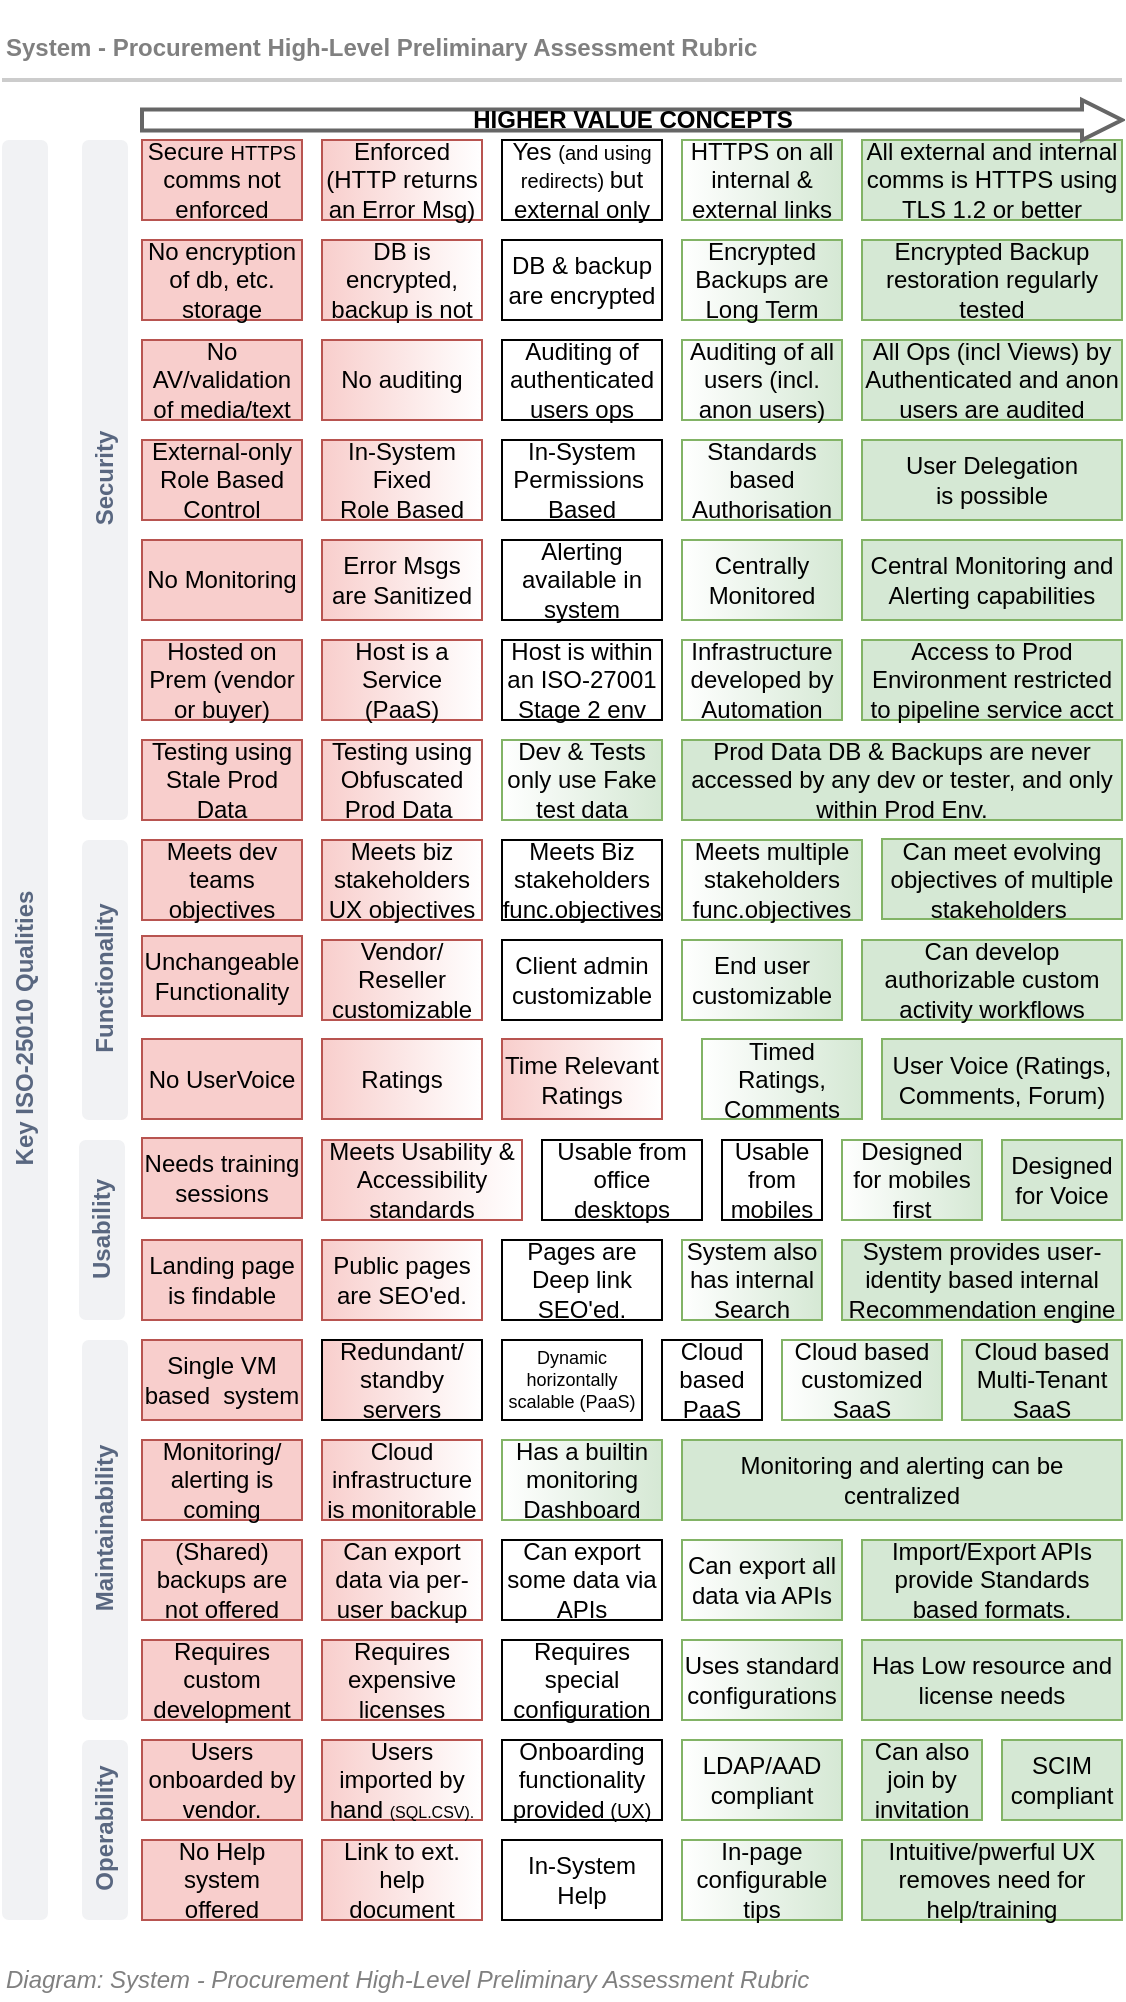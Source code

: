 <mxfile compressed="false" version="17.5.0" type="google">
  <diagram id="C7umzSa8S5onbkFB0T4B" name="Considerations Checklist">
    <mxGraphModel grid="1" page="1" gridSize="10" guides="1" tooltips="1" connect="1" arrows="1" fold="1" pageScale="1" pageWidth="827" pageHeight="1169" math="0" shadow="0">
      <root>
        <mxCell id="0uZ7unWX9YPgCVN430QD-0" />
        <mxCell id="0uZ7unWX9YPgCVN430QD-1" parent="0uZ7unWX9YPgCVN430QD-0" />
        <mxCell id="0uZ7unWX9YPgCVN430QD-2" value="" style="group;fontSize=12;" connectable="0" vertex="1" parent="0uZ7unWX9YPgCVN430QD-1">
          <mxGeometry x="120" y="120" width="560" height="45" as="geometry" />
        </mxCell>
        <mxCell id="0uZ7unWX9YPgCVN430QD-3" value="&lt;font style=&quot;font-size: 12px&quot;&gt;System - Procurement High-Level Preliminary Assessment Rubric&lt;/font&gt;" style="text;strokeColor=none;fillColor=none;html=1;fontSize=24;fontStyle=1;verticalAlign=middle;align=left;shadow=0;glass=0;comic=0;opacity=30;fontColor=#808080;" vertex="1" parent="0uZ7unWX9YPgCVN430QD-2">
          <mxGeometry width="560" height="40" as="geometry" />
        </mxCell>
        <mxCell id="0uZ7unWX9YPgCVN430QD-4" value="" style="line;strokeWidth=2;html=1;shadow=0;glass=0;comic=0;fillColor=none;fontSize=10;fontColor=#CCCCCC;labelBackgroundColor=none;strokeColor=#CCCCCC;" vertex="1" parent="0uZ7unWX9YPgCVN430QD-2">
          <mxGeometry y="35" width="560" height="10" as="geometry" />
        </mxCell>
        <UserObject label="&lt;font style=&quot;font-size: 12px&quot;&gt;Secure &lt;/font&gt;&lt;font style=&quot;font-size: 10px&quot;&gt;HTTPS&lt;/font&gt;&lt;font style=&quot;font-size: 12px&quot;&gt; comms not enforced&lt;br style=&quot;font-size: 12px&quot;&gt;&lt;/font&gt;" id="0uZ7unWX9YPgCVN430QD-5">
          <mxCell style="rounded=0;whiteSpace=wrap;html=1;strokeWidth=1;fillColor=#f8cecc;fontSize=12;align=center;horizontal=1;verticalAlign=middle;arcSize=6;container=0;absoluteArcSize=1;recursiveResize=0;strokeColor=#b85450;" vertex="1" parent="0uZ7unWX9YPgCVN430QD-1">
            <mxGeometry x="190" y="190" width="80" height="40" as="geometry" />
          </mxCell>
        </UserObject>
        <UserObject label="&lt;font style=&quot;font-size: 12px&quot;&gt;Enforced (HTTP returns an Error Msg)&lt;br style=&quot;font-size: 12px&quot;&gt;&lt;/font&gt;" id="0uZ7unWX9YPgCVN430QD-6">
          <mxCell style="rounded=0;whiteSpace=wrap;html=1;strokeWidth=1;fillColor=#F8CECC;fontSize=12;align=center;horizontal=1;verticalAlign=middle;arcSize=6;container=0;absoluteArcSize=1;recursiveResize=0;gradientColor=#FFFFFF;gradientDirection=east;strokeColor=#B85450;" vertex="1" parent="0uZ7unWX9YPgCVN430QD-1">
            <mxGeometry x="280" y="190" width="80" height="40" as="geometry" />
          </mxCell>
        </UserObject>
        <UserObject label="&lt;font style=&quot;font-size: 12px&quot;&gt;HTTPS on all internal &amp;amp; external links&lt;br style=&quot;font-size: 12px&quot;&gt;&lt;/font&gt;" id="0uZ7unWX9YPgCVN430QD-7">
          <mxCell style="rounded=0;whiteSpace=wrap;html=1;strokeWidth=1;fillColor=#D5E8D4;fontSize=12;align=center;horizontal=1;verticalAlign=middle;arcSize=6;container=0;absoluteArcSize=1;recursiveResize=0;gradientColor=#ffffff;gradientDirection=west;strokeColor=#82B366;" vertex="1" parent="0uZ7unWX9YPgCVN430QD-1">
            <mxGeometry x="460" y="190" width="80" height="40" as="geometry" />
          </mxCell>
        </UserObject>
        <UserObject label="&lt;font style=&quot;font-size: 12px&quot;&gt;All external and internal comms is HTTPS using TLS 1.2 or better&lt;br style=&quot;font-size: 12px&quot;&gt;&lt;/font&gt;" id="0uZ7unWX9YPgCVN430QD-8">
          <mxCell style="rounded=0;whiteSpace=wrap;html=1;strokeWidth=1;fillColor=#d5e8d4;fontSize=12;align=center;horizontal=1;verticalAlign=middle;arcSize=6;container=0;absoluteArcSize=1;recursiveResize=0;strokeColor=#82b366;" vertex="1" parent="0uZ7unWX9YPgCVN430QD-1">
            <mxGeometry x="550" y="190" width="130" height="40" as="geometry" />
          </mxCell>
        </UserObject>
        <UserObject label="&lt;font style=&quot;font-size: 12px&quot;&gt;Yes &lt;/font&gt;&lt;font size=&quot;1&quot;&gt;(and using redirects) &lt;/font&gt;&lt;font style=&quot;font-size: 12px&quot;&gt;but external only&lt;br style=&quot;font-size: 12px&quot;&gt;&lt;/font&gt;" id="0uZ7unWX9YPgCVN430QD-9">
          <mxCell style="rounded=0;whiteSpace=wrap;html=1;strokeWidth=1;fillColor=#FFFFFF;fontSize=12;align=center;horizontal=1;verticalAlign=middle;arcSize=6;container=0;absoluteArcSize=1;recursiveResize=0;" vertex="1" parent="0uZ7unWX9YPgCVN430QD-1">
            <mxGeometry x="370" y="190" width="80" height="40" as="geometry" />
          </mxCell>
        </UserObject>
        <UserObject label="&lt;font style=&quot;font-size: 12px&quot;&gt;No encryption of db, etc. storage&lt;br style=&quot;font-size: 12px&quot;&gt;&lt;/font&gt;" id="0uZ7unWX9YPgCVN430QD-10">
          <mxCell style="rounded=0;whiteSpace=wrap;html=1;strokeWidth=1;fillColor=#f8cecc;fontSize=12;align=center;horizontal=1;verticalAlign=middle;arcSize=6;container=0;absoluteArcSize=1;recursiveResize=0;strokeColor=#b85450;" vertex="1" parent="0uZ7unWX9YPgCVN430QD-1">
            <mxGeometry x="190" y="240" width="80" height="40" as="geometry" />
          </mxCell>
        </UserObject>
        <UserObject label="&lt;font style=&quot;font-size: 12px&quot;&gt;DB is encrypted, backup is not&lt;br style=&quot;font-size: 12px&quot;&gt;&lt;/font&gt;" id="0uZ7unWX9YPgCVN430QD-11">
          <mxCell style="rounded=0;whiteSpace=wrap;html=1;strokeWidth=1;fillColor=#F8CECC;fontSize=12;align=center;horizontal=1;verticalAlign=middle;arcSize=6;container=0;absoluteArcSize=1;recursiveResize=0;gradientColor=#FFFFFF;gradientDirection=east;strokeColor=#B85450;" vertex="1" parent="0uZ7unWX9YPgCVN430QD-1">
            <mxGeometry x="280" y="240" width="80" height="40" as="geometry" />
          </mxCell>
        </UserObject>
        <UserObject label="&lt;font style=&quot;font-size: 12px&quot;&gt;DB &amp;amp; backup are encrypted&lt;br style=&quot;font-size: 12px&quot;&gt;&lt;/font&gt;" id="0uZ7unWX9YPgCVN430QD-12">
          <mxCell style="rounded=0;whiteSpace=wrap;html=1;strokeWidth=1;fillColor=#FFFFFF;fontSize=12;align=center;horizontal=1;verticalAlign=middle;arcSize=6;container=0;absoluteArcSize=1;recursiveResize=0;" vertex="1" parent="0uZ7unWX9YPgCVN430QD-1">
            <mxGeometry x="370" y="240" width="80" height="40" as="geometry" />
          </mxCell>
        </UserObject>
        <UserObject label="&lt;font style=&quot;font-size: 12px&quot;&gt;Dev &amp;amp; Tests only use Fake test data&lt;br style=&quot;font-size: 12px&quot;&gt;&lt;/font&gt;" id="0uZ7unWX9YPgCVN430QD-13">
          <mxCell style="rounded=0;whiteSpace=wrap;html=1;strokeWidth=1;fillColor=#D5E8D4;fontSize=12;align=center;horizontal=1;verticalAlign=middle;arcSize=6;container=0;absoluteArcSize=1;recursiveResize=0;gradientColor=#ffffff;gradientDirection=west;strokeColor=#82B366;" vertex="1" parent="0uZ7unWX9YPgCVN430QD-1">
            <mxGeometry x="370" y="490" width="80" height="40" as="geometry" />
          </mxCell>
        </UserObject>
        <UserObject label="No auditing" id="0uZ7unWX9YPgCVN430QD-14">
          <mxCell style="rounded=0;whiteSpace=wrap;html=1;strokeWidth=1;fillColor=#F8CECC;fontSize=12;align=center;horizontal=1;verticalAlign=middle;arcSize=6;container=0;absoluteArcSize=1;recursiveResize=0;gradientColor=#FFFFFF;gradientDirection=east;strokeColor=#B85450;" vertex="1" parent="0uZ7unWX9YPgCVN430QD-1">
            <mxGeometry x="280" y="290" width="80" height="40" as="geometry" />
          </mxCell>
        </UserObject>
        <UserObject label="&lt;font style=&quot;font-size: 12px&quot;&gt;No Monitoring&lt;br style=&quot;font-size: 12px&quot;&gt;&lt;/font&gt;" id="0uZ7unWX9YPgCVN430QD-15">
          <mxCell style="rounded=0;whiteSpace=wrap;html=1;strokeWidth=1;fillColor=#f8cecc;fontSize=12;align=center;horizontal=1;verticalAlign=middle;arcSize=6;container=0;absoluteArcSize=1;recursiveResize=0;strokeColor=#b85450;" vertex="1" parent="0uZ7unWX9YPgCVN430QD-1">
            <mxGeometry x="190" y="390" width="80" height="40" as="geometry" />
          </mxCell>
        </UserObject>
        <UserObject label="&lt;font style=&quot;font-size: 12px&quot;&gt;Error Msgs are Sanitized&lt;br style=&quot;font-size: 12px&quot;&gt;&lt;/font&gt;" id="0uZ7unWX9YPgCVN430QD-16">
          <mxCell style="rounded=0;whiteSpace=wrap;html=1;strokeWidth=1;fillColor=#F8CECC;fontSize=12;align=center;horizontal=1;verticalAlign=middle;arcSize=6;container=0;absoluteArcSize=1;recursiveResize=0;gradientColor=#FFFFFF;gradientDirection=east;strokeColor=#B85450;" vertex="1" parent="0uZ7unWX9YPgCVN430QD-1">
            <mxGeometry x="280" y="390" width="80" height="40" as="geometry" />
          </mxCell>
        </UserObject>
        <UserObject label="&lt;font style=&quot;font-size: 12px&quot;&gt;Centrally Monitored&lt;br style=&quot;font-size: 12px&quot;&gt;&lt;/font&gt;" id="0uZ7unWX9YPgCVN430QD-17">
          <mxCell style="rounded=0;whiteSpace=wrap;html=1;strokeWidth=1;fillColor=#D5E8D4;fontSize=12;align=center;horizontal=1;verticalAlign=middle;arcSize=6;container=0;absoluteArcSize=1;recursiveResize=0;gradientColor=#ffffff;gradientDirection=west;strokeColor=#82B366;" vertex="1" parent="0uZ7unWX9YPgCVN430QD-1">
            <mxGeometry x="460" y="390" width="80" height="40" as="geometry" />
          </mxCell>
        </UserObject>
        <UserObject label="&lt;font style=&quot;font-size: 12px&quot;&gt;Prod Data DB &amp;amp; Backups are never accessed by any dev or tester, and only within Prod Env.&lt;br style=&quot;font-size: 12px&quot;&gt;&lt;/font&gt;" id="0uZ7unWX9YPgCVN430QD-18">
          <mxCell style="rounded=0;whiteSpace=wrap;html=1;strokeWidth=1;fillColor=#d5e8d4;fontSize=12;align=center;horizontal=1;verticalAlign=middle;arcSize=6;container=0;absoluteArcSize=1;recursiveResize=0;strokeColor=#82b366;" vertex="1" parent="0uZ7unWX9YPgCVN430QD-1">
            <mxGeometry x="460" y="490" width="220" height="40" as="geometry" />
          </mxCell>
        </UserObject>
        <UserObject label="&lt;font style=&quot;font-size: 12px&quot;&gt;Encrypted Backups are Long Term&lt;br style=&quot;font-size: 12px&quot;&gt;&lt;/font&gt;" id="0uZ7unWX9YPgCVN430QD-19">
          <mxCell style="rounded=0;whiteSpace=wrap;html=1;strokeWidth=1;fillColor=#D5E8D4;fontSize=12;align=center;horizontal=1;verticalAlign=middle;arcSize=6;container=0;absoluteArcSize=1;recursiveResize=0;gradientColor=#ffffff;gradientDirection=west;strokeColor=#82B366;" vertex="1" parent="0uZ7unWX9YPgCVN430QD-1">
            <mxGeometry x="460" y="240" width="80" height="40" as="geometry" />
          </mxCell>
        </UserObject>
        <UserObject label="&lt;font style=&quot;font-size: 12px&quot;&gt;Encrypted Backup &lt;/font&gt;&lt;font style=&quot;font-size: 12px&quot;&gt;r&lt;/font&gt;&lt;font style=&quot;font-size: 12px&quot;&gt;&lt;font style=&quot;font-size: 12px&quot;&gt;estoration&amp;nbsp;&lt;/font&gt;&lt;font style=&quot;font-size: 12px&quot;&gt;regularly tested&lt;/font&gt;&lt;br style=&quot;font-size: 12px&quot;&gt;&lt;/font&gt;" id="0uZ7unWX9YPgCVN430QD-20">
          <mxCell style="rounded=0;whiteSpace=wrap;html=1;strokeWidth=1;fillColor=#d5e8d4;fontSize=12;align=center;horizontal=1;verticalAlign=middle;arcSize=6;container=0;absoluteArcSize=1;recursiveResize=0;strokeColor=#82b366;" vertex="1" parent="0uZ7unWX9YPgCVN430QD-1">
            <mxGeometry x="550" y="240" width="130" height="40" as="geometry" />
          </mxCell>
        </UserObject>
        <UserObject label="&lt;font style=&quot;font-size: 12px&quot;&gt;Alerting available in system&lt;br style=&quot;font-size: 12px&quot;&gt;&lt;/font&gt;" id="0uZ7unWX9YPgCVN430QD-21">
          <mxCell style="rounded=0;whiteSpace=wrap;html=1;strokeWidth=1;fillColor=#FFFFFF;fontSize=12;align=center;horizontal=1;verticalAlign=middle;arcSize=6;container=0;absoluteArcSize=1;recursiveResize=0;" vertex="1" parent="0uZ7unWX9YPgCVN430QD-1">
            <mxGeometry x="370" y="390" width="80" height="40" as="geometry" />
          </mxCell>
        </UserObject>
        <UserObject label="&lt;font style=&quot;font-size: 12px&quot;&gt;Central Monitoring and Alerting capabilities&lt;br style=&quot;font-size: 12px&quot;&gt;&lt;/font&gt;" id="0uZ7unWX9YPgCVN430QD-22">
          <mxCell style="rounded=0;whiteSpace=wrap;html=1;strokeWidth=1;fillColor=#d5e8d4;fontSize=12;align=center;horizontal=1;verticalAlign=middle;arcSize=6;container=0;absoluteArcSize=1;recursiveResize=0;strokeColor=#82b366;" vertex="1" parent="0uZ7unWX9YPgCVN430QD-1">
            <mxGeometry x="550" y="390" width="130" height="40" as="geometry" />
          </mxCell>
        </UserObject>
        <UserObject label="Testing using Stale Prod Data" id="0uZ7unWX9YPgCVN430QD-23">
          <mxCell style="rounded=0;whiteSpace=wrap;html=1;strokeWidth=1;fillColor=#f8cecc;fontSize=12;align=center;horizontal=1;verticalAlign=middle;arcSize=6;container=0;absoluteArcSize=1;recursiveResize=0;strokeColor=#b85450;" vertex="1" parent="0uZ7unWX9YPgCVN430QD-1">
            <mxGeometry x="190" y="490" width="80" height="40" as="geometry" />
          </mxCell>
        </UserObject>
        <UserObject label="Testing using Obfuscated Prod Data&amp;nbsp;" id="0uZ7unWX9YPgCVN430QD-24">
          <mxCell style="rounded=0;whiteSpace=wrap;html=1;strokeWidth=1;fillColor=#F8CECC;fontSize=12;align=center;horizontal=1;verticalAlign=middle;arcSize=6;container=0;absoluteArcSize=1;recursiveResize=0;gradientColor=#FFFFFF;gradientDirection=east;strokeColor=#B85450;" vertex="1" parent="0uZ7unWX9YPgCVN430QD-1">
            <mxGeometry x="280" y="490" width="80" height="40" as="geometry" />
          </mxCell>
        </UserObject>
        <UserObject label="&lt;font style=&quot;font-size: 12px&quot;&gt;Hosted on Prem (vendor or buyer)&lt;br style=&quot;font-size: 12px&quot;&gt;&lt;/font&gt;" id="0uZ7unWX9YPgCVN430QD-25">
          <mxCell style="rounded=0;whiteSpace=wrap;html=1;strokeWidth=1;fillColor=#f8cecc;fontSize=12;align=center;horizontal=1;verticalAlign=middle;arcSize=6;container=0;absoluteArcSize=1;recursiveResize=0;strokeColor=#b85450;" vertex="1" parent="0uZ7unWX9YPgCVN430QD-1">
            <mxGeometry x="190" y="440" width="80" height="40" as="geometry" />
          </mxCell>
        </UserObject>
        <UserObject label="&lt;font style=&quot;font-size: 12px&quot;&gt;Host is a Service (PaaS)&lt;br style=&quot;font-size: 12px&quot;&gt;&lt;/font&gt;" id="0uZ7unWX9YPgCVN430QD-26">
          <mxCell style="rounded=0;whiteSpace=wrap;html=1;strokeWidth=1;fillColor=#F8CECC;fontSize=12;align=center;horizontal=1;verticalAlign=middle;arcSize=6;container=0;absoluteArcSize=1;recursiveResize=0;gradientColor=#FFFFFF;gradientDirection=east;strokeColor=#B85450;" vertex="1" parent="0uZ7unWX9YPgCVN430QD-1">
            <mxGeometry x="280" y="440" width="80" height="40" as="geometry" />
          </mxCell>
        </UserObject>
        <UserObject label="&lt;font style=&quot;font-size: 12px&quot;&gt;Host is within an ISO-27001 Stage 2 env&lt;br style=&quot;font-size: 12px&quot;&gt;&lt;/font&gt;" id="0uZ7unWX9YPgCVN430QD-27">
          <mxCell style="rounded=0;whiteSpace=wrap;html=1;strokeWidth=1;fillColor=#FFFFFF;fontSize=12;align=center;horizontal=1;verticalAlign=middle;arcSize=6;container=0;absoluteArcSize=1;recursiveResize=0;" vertex="1" parent="0uZ7unWX9YPgCVN430QD-1">
            <mxGeometry x="370" y="440" width="80" height="40" as="geometry" />
          </mxCell>
        </UserObject>
        <UserObject label="&lt;font style=&quot;font-size: 12px&quot;&gt;Infrastructure developed by Automation&lt;br style=&quot;font-size: 12px&quot;&gt;&lt;/font&gt;" id="0uZ7unWX9YPgCVN430QD-28">
          <mxCell style="rounded=0;whiteSpace=wrap;html=1;strokeWidth=1;fillColor=#D5E8D4;fontSize=12;align=center;horizontal=1;verticalAlign=middle;arcSize=6;container=0;absoluteArcSize=1;recursiveResize=0;gradientColor=#ffffff;gradientDirection=west;strokeColor=#82B366;" vertex="1" parent="0uZ7unWX9YPgCVN430QD-1">
            <mxGeometry x="460" y="440" width="80" height="40" as="geometry" />
          </mxCell>
        </UserObject>
        <UserObject label="&lt;font&gt;&lt;font style=&quot;font-size: 12px&quot;&gt;Access to Prod Environment restricted to pipeline service acct&lt;/font&gt;&lt;br style=&quot;font-size: 12px&quot;&gt;&lt;/font&gt;" id="0uZ7unWX9YPgCVN430QD-29">
          <mxCell style="rounded=0;whiteSpace=wrap;html=1;strokeWidth=1;fillColor=#d5e8d4;fontSize=12;align=center;horizontal=1;verticalAlign=middle;arcSize=6;container=0;absoluteArcSize=1;recursiveResize=0;strokeColor=#82b366;" vertex="1" parent="0uZ7unWX9YPgCVN430QD-1">
            <mxGeometry x="550" y="440" width="130" height="40" as="geometry" />
          </mxCell>
        </UserObject>
        <UserObject label="&lt;font style=&quot;font-size: 12px&quot;&gt;Meets dev teams objectives&lt;br style=&quot;font-size: 12px&quot;&gt;&lt;/font&gt;" id="0uZ7unWX9YPgCVN430QD-30">
          <mxCell style="rounded=0;whiteSpace=wrap;html=1;strokeWidth=1;fillColor=#f8cecc;fontSize=12;align=center;horizontal=1;verticalAlign=middle;arcSize=6;container=0;absoluteArcSize=1;recursiveResize=0;strokeColor=#b85450;" vertex="1" parent="0uZ7unWX9YPgCVN430QD-1">
            <mxGeometry x="190" y="540" width="80" height="40" as="geometry" />
          </mxCell>
        </UserObject>
        <UserObject label="&lt;font style=&quot;font-size: 12px&quot;&gt;Meets biz stakeholders UX objectives&lt;br style=&quot;font-size: 12px&quot;&gt;&lt;/font&gt;" id="0uZ7unWX9YPgCVN430QD-31">
          <mxCell style="rounded=0;whiteSpace=wrap;html=1;strokeWidth=1;fillColor=#F8CECC;fontSize=12;align=center;horizontal=1;verticalAlign=middle;arcSize=6;container=0;absoluteArcSize=1;recursiveResize=0;gradientColor=#FFFFFF;gradientDirection=east;strokeColor=#B85450;" vertex="1" parent="0uZ7unWX9YPgCVN430QD-1">
            <mxGeometry x="280" y="540" width="80" height="40" as="geometry" />
          </mxCell>
        </UserObject>
        <UserObject label="&lt;font style=&quot;font-size: 12px&quot;&gt;Meets Biz stakeholders func.objectives&lt;br style=&quot;font-size: 12px&quot;&gt;&lt;/font&gt;" id="0uZ7unWX9YPgCVN430QD-32">
          <mxCell style="rounded=0;whiteSpace=wrap;html=1;strokeWidth=1;fillColor=#FFFFFF;fontSize=12;align=center;horizontal=1;verticalAlign=middle;arcSize=6;container=0;absoluteArcSize=1;recursiveResize=0;" vertex="1" parent="0uZ7unWX9YPgCVN430QD-1">
            <mxGeometry x="370" y="540" width="80" height="40" as="geometry" />
          </mxCell>
        </UserObject>
        <UserObject label="&lt;font style=&quot;font-size: 12px&quot;&gt;Meets multiple stakeholders func.objectives&lt;br style=&quot;font-size: 12px&quot;&gt;&lt;/font&gt;" id="0uZ7unWX9YPgCVN430QD-33">
          <mxCell style="rounded=0;whiteSpace=wrap;html=1;strokeWidth=1;fillColor=#D5E8D4;fontSize=12;align=center;horizontal=1;verticalAlign=middle;arcSize=6;container=0;absoluteArcSize=1;recursiveResize=0;gradientColor=#ffffff;gradientDirection=west;strokeColor=#82B366;" vertex="1" parent="0uZ7unWX9YPgCVN430QD-1">
            <mxGeometry x="460" y="540" width="90" height="40" as="geometry" />
          </mxCell>
        </UserObject>
        <UserObject label="&lt;font style=&quot;font-size: 12px&quot;&gt;Can meet evolving objectives of multiple&lt;br&gt;stakeholders&amp;nbsp;&lt;br style=&quot;font-size: 12px&quot;&gt;&lt;/font&gt;" id="0uZ7unWX9YPgCVN430QD-34">
          <mxCell style="rounded=0;whiteSpace=wrap;html=1;strokeWidth=1;fillColor=#d5e8d4;fontSize=12;align=center;horizontal=1;verticalAlign=middle;arcSize=6;container=0;absoluteArcSize=1;recursiveResize=0;strokeColor=#82b366;" vertex="1" parent="0uZ7unWX9YPgCVN430QD-1">
            <mxGeometry x="560" y="539.5" width="120" height="40" as="geometry" />
          </mxCell>
        </UserObject>
        <UserObject label="&lt;font style=&quot;font-size: 12px&quot;&gt;Unchangeable&lt;br&gt;Functionality&lt;br style=&quot;font-size: 12px&quot;&gt;&lt;/font&gt;" id="0uZ7unWX9YPgCVN430QD-35">
          <mxCell style="rounded=0;whiteSpace=wrap;html=1;strokeWidth=1;fillColor=#f8cecc;fontSize=12;align=center;horizontal=1;verticalAlign=middle;arcSize=6;container=0;absoluteArcSize=1;recursiveResize=0;strokeColor=#b85450;" vertex="1" parent="0uZ7unWX9YPgCVN430QD-1">
            <mxGeometry x="190" y="588" width="80" height="40" as="geometry" />
          </mxCell>
        </UserObject>
        <UserObject label="&lt;font style=&quot;font-size: 12px&quot;&gt;Needs training sessions&lt;br style=&quot;font-size: 12px&quot;&gt;&lt;/font&gt;" id="0uZ7unWX9YPgCVN430QD-36">
          <mxCell style="rounded=0;whiteSpace=wrap;html=1;strokeWidth=1;fillColor=#f8cecc;fontSize=12;align=center;horizontal=1;verticalAlign=middle;arcSize=6;container=0;absoluteArcSize=1;recursiveResize=0;strokeColor=#b85450;" vertex="1" parent="0uZ7unWX9YPgCVN430QD-1">
            <mxGeometry x="190" y="689" width="80" height="40" as="geometry" />
          </mxCell>
        </UserObject>
        <UserObject label="&lt;font style=&quot;font-size: 12px&quot;&gt;Usable from office desktops&lt;br style=&quot;font-size: 12px&quot;&gt;&lt;/font&gt;" id="0uZ7unWX9YPgCVN430QD-37">
          <mxCell style="rounded=0;whiteSpace=wrap;html=1;strokeWidth=1;fillColor=#FFFFFF;fontSize=12;align=center;horizontal=1;verticalAlign=middle;arcSize=6;container=0;absoluteArcSize=1;recursiveResize=0;" vertex="1" parent="0uZ7unWX9YPgCVN430QD-1">
            <mxGeometry x="390" y="690" width="80" height="40" as="geometry" />
          </mxCell>
        </UserObject>
        <UserObject label="&lt;font style=&quot;font-size: 12px&quot;&gt;Usable from mobiles&lt;br style=&quot;font-size: 12px&quot;&gt;&lt;/font&gt;" id="0uZ7unWX9YPgCVN430QD-38">
          <mxCell style="rounded=0;whiteSpace=wrap;html=1;strokeWidth=1;fillColor=#FFFFFF;fontSize=12;align=center;horizontal=1;verticalAlign=middle;arcSize=6;container=0;absoluteArcSize=1;recursiveResize=0;" vertex="1" parent="0uZ7unWX9YPgCVN430QD-1">
            <mxGeometry x="480" y="690" width="50" height="40" as="geometry" />
          </mxCell>
        </UserObject>
        <UserObject label="&lt;font style=&quot;font-size: 12px&quot;&gt;Designed for mobiles first&lt;br style=&quot;font-size: 12px&quot;&gt;&lt;/font&gt;" id="0uZ7unWX9YPgCVN430QD-39">
          <mxCell style="rounded=0;whiteSpace=wrap;html=1;strokeWidth=1;fillColor=#D5E8D4;fontSize=12;align=center;horizontal=1;verticalAlign=middle;arcSize=6;container=0;absoluteArcSize=1;recursiveResize=0;gradientColor=#ffffff;gradientDirection=west;strokeColor=#82B366;" vertex="1" parent="0uZ7unWX9YPgCVN430QD-1">
            <mxGeometry x="540" y="690" width="70" height="40" as="geometry" />
          </mxCell>
        </UserObject>
        <UserObject label="&lt;font style=&quot;font-size: 12px&quot;&gt;Meets Usability &amp;amp; Accessibility standards&lt;br style=&quot;font-size: 12px&quot;&gt;&lt;/font&gt;" id="0uZ7unWX9YPgCVN430QD-40">
          <mxCell style="rounded=0;whiteSpace=wrap;html=1;strokeWidth=1;fillColor=#F8CECC;fontSize=12;align=center;horizontal=1;verticalAlign=middle;arcSize=6;container=0;absoluteArcSize=1;recursiveResize=0;gradientColor=#FFFFFF;gradientDirection=east;strokeColor=#B85450;" vertex="1" parent="0uZ7unWX9YPgCVN430QD-1">
            <mxGeometry x="280" y="690" width="100" height="40" as="geometry" />
          </mxCell>
        </UserObject>
        <UserObject label="&lt;font style=&quot;font-size: 12px&quot;&gt;Designed for Voice&lt;br style=&quot;font-size: 12px&quot;&gt;&lt;/font&gt;" id="0uZ7unWX9YPgCVN430QD-41">
          <mxCell style="rounded=0;whiteSpace=wrap;html=1;strokeWidth=1;fillColor=#d5e8d4;fontSize=12;align=center;horizontal=1;verticalAlign=middle;arcSize=6;container=0;absoluteArcSize=1;recursiveResize=0;strokeColor=#82b366;" vertex="1" parent="0uZ7unWX9YPgCVN430QD-1">
            <mxGeometry x="620" y="690" width="60" height="40" as="geometry" />
          </mxCell>
        </UserObject>
        <UserObject label="&lt;font style=&quot;font-size: 12px&quot;&gt;Landing page is findable&lt;br style=&quot;font-size: 12px&quot;&gt;&lt;/font&gt;" id="0uZ7unWX9YPgCVN430QD-42">
          <mxCell style="rounded=0;whiteSpace=wrap;html=1;strokeWidth=1;fillColor=#f8cecc;fontSize=12;align=center;horizontal=1;verticalAlign=middle;arcSize=6;container=0;absoluteArcSize=1;recursiveResize=0;strokeColor=#b85450;" vertex="1" parent="0uZ7unWX9YPgCVN430QD-1">
            <mxGeometry x="190" y="740" width="80" height="40" as="geometry" />
          </mxCell>
        </UserObject>
        <UserObject label="&lt;font style=&quot;font-size: 12px&quot;&gt;Public pages are SEO&#39;ed.&lt;br style=&quot;font-size: 12px&quot;&gt;&lt;/font&gt;" id="0uZ7unWX9YPgCVN430QD-43">
          <mxCell style="rounded=0;whiteSpace=wrap;html=1;strokeWidth=1;fillColor=#F8CECC;fontSize=12;align=center;horizontal=1;verticalAlign=middle;arcSize=6;container=0;absoluteArcSize=1;recursiveResize=0;gradientColor=#FFFFFF;gradientDirection=east;strokeColor=#B85450;" vertex="1" parent="0uZ7unWX9YPgCVN430QD-1">
            <mxGeometry x="280" y="740" width="80" height="40" as="geometry" />
          </mxCell>
        </UserObject>
        <UserObject label="&lt;font style=&quot;font-size: 12px&quot;&gt;Pages are Deep link SEO&#39;ed.&lt;br style=&quot;font-size: 12px&quot;&gt;&lt;/font&gt;" id="0uZ7unWX9YPgCVN430QD-44">
          <mxCell style="rounded=0;whiteSpace=wrap;html=1;strokeWidth=1;fillColor=#FFFFFF;fontSize=12;align=center;horizontal=1;verticalAlign=middle;arcSize=6;container=0;absoluteArcSize=1;recursiveResize=0;" vertex="1" parent="0uZ7unWX9YPgCVN430QD-1">
            <mxGeometry x="370" y="740" width="80" height="40" as="geometry" />
          </mxCell>
        </UserObject>
        <UserObject label="&lt;font style=&quot;font-size: 12px&quot;&gt;System also has internal Search&lt;br style=&quot;font-size: 12px&quot;&gt;&lt;/font&gt;" id="0uZ7unWX9YPgCVN430QD-45">
          <mxCell style="rounded=0;whiteSpace=wrap;html=1;strokeWidth=1;fillColor=#D5E8D4;fontSize=12;align=center;horizontal=1;verticalAlign=middle;arcSize=6;container=0;absoluteArcSize=1;recursiveResize=0;gradientColor=#ffffff;gradientDirection=west;strokeColor=#82B366;" vertex="1" parent="0uZ7unWX9YPgCVN430QD-1">
            <mxGeometry x="460" y="740" width="70" height="40" as="geometry" />
          </mxCell>
        </UserObject>
        <UserObject label="&lt;font style=&quot;font-size: 12px&quot;&gt;System provides user-identity based internal Recommendation engine&lt;br style=&quot;font-size: 12px&quot;&gt;&lt;/font&gt;" id="0uZ7unWX9YPgCVN430QD-46">
          <mxCell style="rounded=0;whiteSpace=wrap;html=1;strokeWidth=1;fillColor=#d5e8d4;fontSize=12;align=center;horizontal=1;verticalAlign=middle;arcSize=6;container=0;absoluteArcSize=1;recursiveResize=0;strokeColor=#82b366;" vertex="1" parent="0uZ7unWX9YPgCVN430QD-1">
            <mxGeometry x="540" y="740" width="140" height="40" as="geometry" />
          </mxCell>
        </UserObject>
        <UserObject label="&lt;font style=&quot;font-size: 12px&quot;&gt;Single VM based&amp;nbsp; system&lt;br style=&quot;font-size: 12px&quot;&gt;&lt;/font&gt;" id="0uZ7unWX9YPgCVN430QD-47">
          <mxCell style="rounded=0;whiteSpace=wrap;html=1;strokeWidth=1;fillColor=#f8cecc;fontSize=12;align=center;horizontal=1;verticalAlign=middle;arcSize=6;container=0;absoluteArcSize=1;recursiveResize=0;strokeColor=#b85450;" vertex="1" parent="0uZ7unWX9YPgCVN430QD-1">
            <mxGeometry x="190" y="790" width="80" height="40" as="geometry" />
          </mxCell>
        </UserObject>
        <UserObject label="&lt;font style=&quot;font-size: 12px&quot;&gt;Cloud based PaaS&lt;br style=&quot;font-size: 12px&quot;&gt;&lt;/font&gt;" id="0uZ7unWX9YPgCVN430QD-48">
          <mxCell style="rounded=0;whiteSpace=wrap;html=1;strokeWidth=1;fillColor=#FFFFFF;fontSize=12;align=center;horizontal=1;verticalAlign=middle;arcSize=6;container=0;absoluteArcSize=1;recursiveResize=0;" vertex="1" parent="0uZ7unWX9YPgCVN430QD-1">
            <mxGeometry x="450" y="790" width="50" height="40" as="geometry" />
          </mxCell>
        </UserObject>
        <UserObject label="&lt;font style=&quot;font-size: 12px&quot;&gt;Cloud based Multi-Tenant SaaS&lt;br style=&quot;font-size: 12px&quot;&gt;&lt;/font&gt;" id="0uZ7unWX9YPgCVN430QD-49">
          <mxCell style="rounded=0;whiteSpace=wrap;html=1;strokeWidth=1;fillColor=#d5e8d4;fontSize=12;align=center;horizontal=1;verticalAlign=middle;arcSize=6;container=0;absoluteArcSize=1;recursiveResize=0;strokeColor=#82b366;" vertex="1" parent="0uZ7unWX9YPgCVN430QD-1">
            <mxGeometry x="600" y="790" width="80" height="40" as="geometry" />
          </mxCell>
        </UserObject>
        <UserObject label="&lt;font style=&quot;font-size: 9px;&quot;&gt;Dynamic horizontally scalable (&lt;/font&gt;&lt;font style=&quot;font-size: 9px;&quot;&gt;&lt;font style=&quot;font-size: 9px;&quot;&gt;PaaS)&lt;/font&gt;&lt;br style=&quot;font-size: 9px;&quot;&gt;&lt;/font&gt;" id="0uZ7unWX9YPgCVN430QD-50">
          <mxCell style="rounded=0;whiteSpace=wrap;html=1;strokeWidth=1;fillColor=#FFFFFF;fontSize=9;align=center;horizontal=1;verticalAlign=middle;arcSize=6;container=0;absoluteArcSize=1;recursiveResize=0;" vertex="1" parent="0uZ7unWX9YPgCVN430QD-1">
            <mxGeometry x="370" y="790" width="70" height="40" as="geometry" />
          </mxCell>
        </UserObject>
        <UserObject label="&lt;font style=&quot;font-size: 12px&quot;&gt;Redundant/&lt;br&gt;standby servers&lt;br style=&quot;font-size: 12px&quot;&gt;&lt;/font&gt;" id="0uZ7unWX9YPgCVN430QD-51">
          <mxCell style="rounded=0;whiteSpace=wrap;html=1;strokeWidth=1;fillColor=#F8CECC;fontSize=12;align=center;horizontal=1;verticalAlign=middle;arcSize=6;container=0;absoluteArcSize=1;recursiveResize=0;gradientColor=#FFFFFF;gradientDirection=east;" vertex="1" parent="0uZ7unWX9YPgCVN430QD-1">
            <mxGeometry x="280" y="790" width="80" height="40" as="geometry" />
          </mxCell>
        </UserObject>
        <UserObject label="&lt;font style=&quot;font-size: 12px&quot;&gt;Cloud based customized SaaS&lt;br style=&quot;font-size: 12px&quot;&gt;&lt;/font&gt;" id="0uZ7unWX9YPgCVN430QD-52">
          <mxCell style="rounded=0;whiteSpace=wrap;html=1;strokeWidth=1;fillColor=#D5E8D4;fontSize=12;align=center;horizontal=1;verticalAlign=middle;arcSize=6;container=0;absoluteArcSize=1;recursiveResize=0;gradientColor=#ffffff;gradientDirection=west;strokeColor=#82B366;" vertex="1" parent="0uZ7unWX9YPgCVN430QD-1">
            <mxGeometry x="510" y="790" width="80" height="40" as="geometry" />
          </mxCell>
        </UserObject>
        <UserObject label="&lt;font style=&quot;font-size: 12px&quot;&gt;Has a builtin monitoring Dashboard&lt;br style=&quot;font-size: 12px&quot;&gt;&lt;/font&gt;" id="0uZ7unWX9YPgCVN430QD-53">
          <mxCell style="rounded=0;whiteSpace=wrap;html=1;strokeWidth=1;fillColor=#D5E8D4;fontSize=12;align=center;horizontal=1;verticalAlign=middle;arcSize=6;container=0;absoluteArcSize=1;recursiveResize=0;gradientColor=#ffffff;gradientDirection=west;strokeColor=#82B366;" vertex="1" parent="0uZ7unWX9YPgCVN430QD-1">
            <mxGeometry x="370" y="840" width="80" height="40" as="geometry" />
          </mxCell>
        </UserObject>
        <UserObject label="&lt;font style=&quot;font-size: 12px&quot;&gt;Cloud infrastructure is monitorable&lt;br style=&quot;font-size: 12px&quot;&gt;&lt;/font&gt;" id="0uZ7unWX9YPgCVN430QD-54">
          <mxCell style="rounded=0;whiteSpace=wrap;html=1;strokeWidth=1;fillColor=#F8CECC;fontSize=12;align=center;horizontal=1;verticalAlign=middle;arcSize=6;container=0;absoluteArcSize=1;recursiveResize=0;gradientColor=#FFFFFF;gradientDirection=east;strokeColor=#B85450;" vertex="1" parent="0uZ7unWX9YPgCVN430QD-1">
            <mxGeometry x="280" y="840" width="80" height="40" as="geometry" />
          </mxCell>
        </UserObject>
        <UserObject label="&lt;font style=&quot;font-size: 12px&quot;&gt;Monitoring/ alerting is coming&lt;br style=&quot;font-size: 12px&quot;&gt;&lt;/font&gt;" id="0uZ7unWX9YPgCVN430QD-55">
          <mxCell style="rounded=0;whiteSpace=wrap;html=1;strokeWidth=1;fillColor=#f8cecc;fontSize=12;align=center;horizontal=1;verticalAlign=middle;arcSize=6;container=0;absoluteArcSize=1;recursiveResize=0;strokeColor=#b85450;" vertex="1" parent="0uZ7unWX9YPgCVN430QD-1">
            <mxGeometry x="190" y="840" width="80" height="40" as="geometry" />
          </mxCell>
        </UserObject>
        <UserObject label="&lt;font style=&quot;font-size: 12px&quot;&gt;Requires special configuration&lt;br style=&quot;font-size: 12px&quot;&gt;&lt;/font&gt;" id="0uZ7unWX9YPgCVN430QD-56">
          <mxCell style="rounded=0;whiteSpace=wrap;html=1;strokeWidth=1;fillColor=#FFFFFF;fontSize=12;align=center;horizontal=1;verticalAlign=middle;arcSize=6;container=0;absoluteArcSize=1;recursiveResize=0;" vertex="1" parent="0uZ7unWX9YPgCVN430QD-1">
            <mxGeometry x="370" y="940" width="80" height="40" as="geometry" />
          </mxCell>
        </UserObject>
        <UserObject label="&lt;font style=&quot;font-size: 12px&quot;&gt;Uses standard configurations&lt;br style=&quot;font-size: 12px&quot;&gt;&lt;/font&gt;" id="0uZ7unWX9YPgCVN430QD-57">
          <mxCell style="rounded=0;whiteSpace=wrap;html=1;strokeWidth=1;fillColor=#D5E8D4;fontSize=12;align=center;horizontal=1;verticalAlign=middle;arcSize=6;container=0;absoluteArcSize=1;recursiveResize=0;gradientColor=#ffffff;gradientDirection=west;strokeColor=#82B366;" vertex="1" parent="0uZ7unWX9YPgCVN430QD-1">
            <mxGeometry x="460" y="940" width="80" height="40" as="geometry" />
          </mxCell>
        </UserObject>
        <UserObject label="&lt;font style=&quot;font-size: 12px&quot;&gt;Has Low resource and license needs&lt;br style=&quot;font-size: 12px&quot;&gt;&lt;/font&gt;" id="0uZ7unWX9YPgCVN430QD-58">
          <mxCell style="rounded=0;whiteSpace=wrap;html=1;strokeWidth=1;fillColor=#d5e8d4;fontSize=12;align=center;horizontal=1;verticalAlign=middle;arcSize=6;container=0;absoluteArcSize=1;recursiveResize=0;strokeColor=#82b366;" vertex="1" parent="0uZ7unWX9YPgCVN430QD-1">
            <mxGeometry x="550" y="940" width="130" height="40" as="geometry" />
          </mxCell>
        </UserObject>
        <UserObject label="&lt;font style=&quot;font-size: 12px&quot;&gt;Requires custom development&lt;br style=&quot;font-size: 12px&quot;&gt;&lt;/font&gt;" id="0uZ7unWX9YPgCVN430QD-59">
          <mxCell style="rounded=0;whiteSpace=wrap;html=1;strokeWidth=1;fillColor=#f8cecc;fontSize=12;align=center;horizontal=1;verticalAlign=middle;arcSize=6;container=0;absoluteArcSize=1;recursiveResize=0;strokeColor=#b85450;" vertex="1" parent="0uZ7unWX9YPgCVN430QD-1">
            <mxGeometry x="190" y="940" width="80" height="40" as="geometry" />
          </mxCell>
        </UserObject>
        <UserObject label="&lt;font style=&quot;font-size: 12px&quot;&gt;Requires expensive licenses&lt;br style=&quot;font-size: 12px&quot;&gt;&lt;/font&gt;" id="0uZ7unWX9YPgCVN430QD-60">
          <mxCell style="rounded=0;whiteSpace=wrap;html=1;strokeWidth=1;fillColor=#F8CECC;fontSize=12;align=center;horizontal=1;verticalAlign=middle;arcSize=6;container=0;absoluteArcSize=1;recursiveResize=0;gradientColor=#FFFFFF;gradientDirection=east;strokeColor=#B85450;" vertex="1" parent="0uZ7unWX9YPgCVN430QD-1">
            <mxGeometry x="280" y="940" width="80" height="40" as="geometry" />
          </mxCell>
        </UserObject>
        <UserObject label="No Help system offered" id="0uZ7unWX9YPgCVN430QD-61">
          <mxCell style="rounded=0;whiteSpace=wrap;html=1;strokeWidth=1;fillColor=#f8cecc;fontSize=12;align=center;horizontal=1;verticalAlign=middle;arcSize=6;container=0;absoluteArcSize=1;recursiveResize=0;strokeColor=#b85450;" vertex="1" parent="0uZ7unWX9YPgCVN430QD-1">
            <mxGeometry x="190" y="1040" width="80" height="40" as="geometry" />
          </mxCell>
        </UserObject>
        <UserObject label="&lt;font style=&quot;font-size: 12px&quot;&gt;Link to ext. help document&lt;br style=&quot;font-size: 12px&quot;&gt;&lt;/font&gt;" id="0uZ7unWX9YPgCVN430QD-62">
          <mxCell style="rounded=0;whiteSpace=wrap;html=1;strokeWidth=1;fillColor=#F8CECC;fontSize=12;align=center;horizontal=1;verticalAlign=middle;arcSize=6;container=0;absoluteArcSize=1;recursiveResize=0;gradientColor=#FFFFFF;gradientDirection=east;strokeColor=#B85450;" vertex="1" parent="0uZ7unWX9YPgCVN430QD-1">
            <mxGeometry x="280" y="1040" width="80" height="40" as="geometry" />
          </mxCell>
        </UserObject>
        <UserObject label="&lt;font style=&quot;font-size: 12px&quot;&gt;In-System Help&lt;br style=&quot;font-size: 12px&quot;&gt;&lt;/font&gt;" id="0uZ7unWX9YPgCVN430QD-63">
          <mxCell style="rounded=0;whiteSpace=wrap;html=1;strokeWidth=1;fillColor=#FFFFFF;fontSize=12;align=center;horizontal=1;verticalAlign=middle;arcSize=6;container=0;absoluteArcSize=1;recursiveResize=0;" vertex="1" parent="0uZ7unWX9YPgCVN430QD-1">
            <mxGeometry x="370" y="1040" width="80" height="40" as="geometry" />
          </mxCell>
        </UserObject>
        <UserObject label="&lt;font style=&quot;font-size: 12px&quot;&gt;In-page configurable tips&lt;br style=&quot;font-size: 12px&quot;&gt;&lt;/font&gt;" id="0uZ7unWX9YPgCVN430QD-64">
          <mxCell style="rounded=0;whiteSpace=wrap;html=1;strokeWidth=1;fillColor=#D5E8D4;fontSize=12;align=center;horizontal=1;verticalAlign=middle;arcSize=6;container=0;absoluteArcSize=1;recursiveResize=0;gradientColor=#ffffff;gradientDirection=west;strokeColor=#82B366;" vertex="1" parent="0uZ7unWX9YPgCVN430QD-1">
            <mxGeometry x="460" y="1040" width="80" height="40" as="geometry" />
          </mxCell>
        </UserObject>
        <UserObject label="&lt;font style=&quot;font-size: 12px&quot;&gt;Can export some data via APIs&lt;br style=&quot;font-size: 12px&quot;&gt;&lt;/font&gt;" id="0uZ7unWX9YPgCVN430QD-65">
          <mxCell style="rounded=0;whiteSpace=wrap;html=1;strokeWidth=1;fillColor=#FFFFFF;fontSize=12;align=center;horizontal=1;verticalAlign=middle;arcSize=6;container=0;absoluteArcSize=1;recursiveResize=0;" vertex="1" parent="0uZ7unWX9YPgCVN430QD-1">
            <mxGeometry x="370" y="890" width="80" height="40" as="geometry" />
          </mxCell>
        </UserObject>
        <UserObject label="&lt;font style=&quot;font-size: 12px&quot;&gt;Can export all data via APIs&lt;br style=&quot;font-size: 12px&quot;&gt;&lt;/font&gt;" id="0uZ7unWX9YPgCVN430QD-66">
          <mxCell style="rounded=0;whiteSpace=wrap;html=1;strokeWidth=1;fillColor=#D5E8D4;fontSize=12;align=center;horizontal=1;verticalAlign=middle;arcSize=6;container=0;absoluteArcSize=1;recursiveResize=0;gradientColor=#ffffff;gradientDirection=west;strokeColor=#82B366;" vertex="1" parent="0uZ7unWX9YPgCVN430QD-1">
            <mxGeometry x="460" y="890" width="80" height="40" as="geometry" />
          </mxCell>
        </UserObject>
        <UserObject label="&lt;font style=&quot;font-size: 12px&quot;&gt;Can export data via per-user backup&lt;br style=&quot;font-size: 12px&quot;&gt;&lt;/font&gt;" id="0uZ7unWX9YPgCVN430QD-67">
          <mxCell style="rounded=0;whiteSpace=wrap;html=1;strokeWidth=1;fillColor=#F8CECC;fontSize=12;align=center;horizontal=1;verticalAlign=middle;arcSize=6;container=0;absoluteArcSize=1;recursiveResize=0;gradientColor=#FFFFFF;gradientDirection=east;strokeColor=#B85450;" vertex="1" parent="0uZ7unWX9YPgCVN430QD-1">
            <mxGeometry x="280" y="890" width="80" height="40" as="geometry" />
          </mxCell>
        </UserObject>
        <UserObject label="&lt;font style=&quot;font-size: 12px&quot;&gt;(Shared) backups are not offered&lt;br style=&quot;font-size: 12px&quot;&gt;&lt;/font&gt;" id="0uZ7unWX9YPgCVN430QD-68">
          <mxCell style="rounded=0;whiteSpace=wrap;html=1;strokeWidth=1;fillColor=#f8cecc;fontSize=12;align=center;horizontal=1;verticalAlign=middle;arcSize=6;container=0;absoluteArcSize=1;recursiveResize=0;strokeColor=#b85450;" vertex="1" parent="0uZ7unWX9YPgCVN430QD-1">
            <mxGeometry x="190" y="890" width="80" height="40" as="geometry" />
          </mxCell>
        </UserObject>
        <UserObject label="&lt;font style=&quot;font-size: 12px&quot;&gt;Import/Export APIs provide Standards based formats.&lt;br style=&quot;font-size: 12px&quot;&gt;&lt;/font&gt;" id="0uZ7unWX9YPgCVN430QD-69">
          <mxCell style="rounded=0;whiteSpace=wrap;html=1;strokeWidth=1;fillColor=#d5e8d4;fontSize=12;align=center;horizontal=1;verticalAlign=middle;arcSize=6;container=0;absoluteArcSize=1;recursiveResize=0;strokeColor=#82b366;" vertex="1" parent="0uZ7unWX9YPgCVN430QD-1">
            <mxGeometry x="550" y="890" width="130" height="40" as="geometry" />
          </mxCell>
        </UserObject>
        <UserObject label="&lt;font style=&quot;font-size: 12px&quot;&gt;Users onboarded by vendor.&lt;br style=&quot;font-size: 12px&quot;&gt;&lt;/font&gt;" id="0uZ7unWX9YPgCVN430QD-70">
          <mxCell style="rounded=0;whiteSpace=wrap;html=1;strokeWidth=1;fillColor=#f8cecc;fontSize=12;align=center;horizontal=1;verticalAlign=middle;arcSize=6;container=0;absoluteArcSize=1;recursiveResize=0;strokeColor=#b85450;" vertex="1" parent="0uZ7unWX9YPgCVN430QD-1">
            <mxGeometry x="190" y="990" width="80" height="40" as="geometry" />
          </mxCell>
        </UserObject>
        <UserObject label="&lt;font style=&quot;font-size: 12px&quot;&gt;Users imported by hand&amp;nbsp;&lt;/font&gt;&lt;font&gt;&lt;font style=&quot;font-size: 8px&quot;&gt;(SQL.CSV).&lt;/font&gt;&lt;br style=&quot;font-size: 12px&quot;&gt;&lt;/font&gt;" id="0uZ7unWX9YPgCVN430QD-71">
          <mxCell style="rounded=0;whiteSpace=wrap;html=1;strokeWidth=1;fillColor=#F8CECC;fontSize=12;align=center;horizontal=1;verticalAlign=middle;arcSize=6;container=0;absoluteArcSize=1;recursiveResize=0;gradientColor=#FFFFFF;gradientDirection=east;strokeColor=#B85450;" vertex="1" parent="0uZ7unWX9YPgCVN430QD-1">
            <mxGeometry x="280" y="990" width="80" height="40" as="geometry" />
          </mxCell>
        </UserObject>
        <UserObject label="&lt;font style=&quot;font-size: 12px&quot;&gt;Onboarding functionality provided&lt;/font&gt;&lt;font&gt;&lt;font style=&quot;font-size: 10px&quot;&gt; (UX)&lt;/font&gt;&lt;br style=&quot;font-size: 12px&quot;&gt;&lt;/font&gt;" id="0uZ7unWX9YPgCVN430QD-72">
          <mxCell style="rounded=0;whiteSpace=wrap;html=1;strokeWidth=1;fillColor=#FFFFFF;fontSize=12;align=center;horizontal=1;verticalAlign=middle;arcSize=6;container=0;absoluteArcSize=1;recursiveResize=0;" vertex="1" parent="0uZ7unWX9YPgCVN430QD-1">
            <mxGeometry x="370" y="990" width="80" height="40" as="geometry" />
          </mxCell>
        </UserObject>
        <UserObject label="&lt;font style=&quot;font-size: 12px&quot;&gt;SCIM&lt;br&gt;compliant&lt;br style=&quot;font-size: 12px&quot;&gt;&lt;/font&gt;" id="0uZ7unWX9YPgCVN430QD-73">
          <mxCell style="rounded=0;whiteSpace=wrap;html=1;strokeWidth=1;fillColor=#d5e8d4;fontSize=12;align=center;horizontal=1;verticalAlign=middle;arcSize=6;container=0;absoluteArcSize=1;recursiveResize=0;strokeColor=#82b366;" vertex="1" parent="0uZ7unWX9YPgCVN430QD-1">
            <mxGeometry x="620" y="990" width="60" height="40" as="geometry" />
          </mxCell>
        </UserObject>
        <mxCell id="0uZ7unWX9YPgCVN430QD-74" value="&lt;b&gt;Functionality&lt;br&gt;&lt;/b&gt;" style="rounded=1;align=center;fillColor=#F1F2F4;strokeColor=none;html=1;fontColor=#596780;fontSize=12;shadow=0;labelBackgroundColor=none;rotation=0;horizontal=0;" vertex="1" parent="0uZ7unWX9YPgCVN430QD-1">
          <mxGeometry x="160" y="540" width="23" height="140" as="geometry" />
        </mxCell>
        <mxCell id="0uZ7unWX9YPgCVN430QD-75" value="&lt;b&gt;Security&lt;br&gt;&lt;/b&gt;" style="rounded=1;align=center;fillColor=#F1F2F4;strokeColor=none;html=1;fontColor=#596780;fontSize=12;shadow=0;labelBackgroundColor=none;rotation=0;horizontal=0;" vertex="1" parent="0uZ7unWX9YPgCVN430QD-1">
          <mxGeometry x="160" y="190" width="23" height="340" as="geometry" />
        </mxCell>
        <mxCell id="0uZ7unWX9YPgCVN430QD-76" value="&lt;b&gt;Usability&lt;br&gt;&lt;/b&gt;" style="rounded=1;align=center;fillColor=#F1F2F4;strokeColor=none;html=1;fontColor=#596780;fontSize=12;shadow=0;labelBackgroundColor=none;rotation=0;horizontal=0;" vertex="1" parent="0uZ7unWX9YPgCVN430QD-1">
          <mxGeometry x="158.5" y="690" width="23" height="90" as="geometry" />
        </mxCell>
        <mxCell id="0uZ7unWX9YPgCVN430QD-77" value="&lt;b&gt;Maintainability&lt;br&gt;&lt;/b&gt;" style="rounded=1;align=center;fillColor=#F1F2F4;strokeColor=none;html=1;fontColor=#596780;fontSize=12;shadow=0;labelBackgroundColor=none;rotation=0;horizontal=0;" vertex="1" parent="0uZ7unWX9YPgCVN430QD-1">
          <mxGeometry x="160" y="790" width="23" height="190" as="geometry" />
        </mxCell>
        <mxCell id="0uZ7unWX9YPgCVN430QD-78" value="&lt;b&gt;Operability&lt;br&gt;&lt;/b&gt;" style="rounded=1;align=center;fillColor=#F1F2F4;strokeColor=none;html=1;fontColor=#596780;fontSize=12;shadow=0;labelBackgroundColor=none;rotation=0;horizontal=0;" vertex="1" parent="0uZ7unWX9YPgCVN430QD-1">
          <mxGeometry x="160" y="990" width="23" height="90" as="geometry" />
        </mxCell>
        <UserObject label="&lt;font style=&quot;font-size: 12px&quot;&gt;Client admin customizable&lt;br style=&quot;font-size: 12px&quot;&gt;&lt;/font&gt;" id="0uZ7unWX9YPgCVN430QD-79">
          <mxCell style="rounded=0;whiteSpace=wrap;html=1;strokeWidth=1;fillColor=#FFFFFF;fontSize=12;align=center;horizontal=1;verticalAlign=middle;arcSize=6;container=0;absoluteArcSize=1;recursiveResize=0;gradientColor=none;gradientDirection=west;" vertex="1" parent="0uZ7unWX9YPgCVN430QD-1">
            <mxGeometry x="370" y="590" width="80" height="40" as="geometry" />
          </mxCell>
        </UserObject>
        <UserObject label="&lt;font style=&quot;font-size: 12px&quot;&gt;End user customizable&lt;br style=&quot;font-size: 12px&quot;&gt;&lt;/font&gt;" id="0uZ7unWX9YPgCVN430QD-80">
          <mxCell style="rounded=0;whiteSpace=wrap;html=1;strokeWidth=1;fillColor=#d5e8d4;fontSize=12;align=center;horizontal=1;verticalAlign=middle;arcSize=6;container=0;absoluteArcSize=1;recursiveResize=0;strokeColor=#82B366;gradientColor=#ffffff;gradientDirection=west;" vertex="1" parent="0uZ7unWX9YPgCVN430QD-1">
            <mxGeometry x="460" y="590" width="80" height="40" as="geometry" />
          </mxCell>
        </UserObject>
        <UserObject label="&lt;font style=&quot;font-size: 12px&quot;&gt;Vendor/&lt;br&gt;Reseller customizable&lt;br style=&quot;font-size: 12px&quot;&gt;&lt;/font&gt;" id="0uZ7unWX9YPgCVN430QD-81">
          <mxCell style="rounded=0;whiteSpace=wrap;html=1;strokeWidth=1;fillColor=#F8CECC;fontSize=12;align=center;horizontal=1;verticalAlign=middle;arcSize=6;container=0;absoluteArcSize=1;recursiveResize=0;gradientColor=#FFFFFF;gradientDirection=east;strokeColor=#B85450;" vertex="1" parent="0uZ7unWX9YPgCVN430QD-1">
            <mxGeometry x="280" y="590" width="80" height="40" as="geometry" />
          </mxCell>
        </UserObject>
        <UserObject label="Auditing of authenticated users ops" id="0uZ7unWX9YPgCVN430QD-82">
          <mxCell style="rounded=0;whiteSpace=wrap;html=1;strokeWidth=1;fillColor=#FFFFFF;fontSize=12;align=center;horizontal=1;verticalAlign=middle;arcSize=6;container=0;absoluteArcSize=1;recursiveResize=0;" vertex="1" parent="0uZ7unWX9YPgCVN430QD-1">
            <mxGeometry x="370" y="290" width="80" height="40" as="geometry" />
          </mxCell>
        </UserObject>
        <UserObject label="All Ops (incl Views) by Authenticated and anon users are audited" id="0uZ7unWX9YPgCVN430QD-83">
          <mxCell style="rounded=0;whiteSpace=wrap;html=1;strokeWidth=1;fillColor=#d5e8d4;fontSize=12;align=center;horizontal=1;verticalAlign=middle;arcSize=6;container=0;absoluteArcSize=1;recursiveResize=0;strokeColor=#82b366;" vertex="1" parent="0uZ7unWX9YPgCVN430QD-1">
            <mxGeometry x="550" y="290" width="130" height="40" as="geometry" />
          </mxCell>
        </UserObject>
        <UserObject label="Auditing of all users (incl. anon users)" id="0uZ7unWX9YPgCVN430QD-84">
          <mxCell style="rounded=0;whiteSpace=wrap;html=1;strokeWidth=1;fillColor=#D5E8D4;fontSize=12;align=center;horizontal=1;verticalAlign=middle;arcSize=6;container=0;absoluteArcSize=1;recursiveResize=0;gradientColor=#ffffff;gradientDirection=west;strokeColor=#82B366;" vertex="1" parent="0uZ7unWX9YPgCVN430QD-1">
            <mxGeometry x="460" y="290" width="80" height="40" as="geometry" />
          </mxCell>
        </UserObject>
        <UserObject label="No AV/validation of media/text" id="0uZ7unWX9YPgCVN430QD-85">
          <mxCell style="rounded=0;whiteSpace=wrap;html=1;strokeWidth=1;fillColor=#f8cecc;fontSize=12;align=center;horizontal=1;verticalAlign=middle;arcSize=6;container=0;absoluteArcSize=1;recursiveResize=0;strokeColor=#b85450;" vertex="1" parent="0uZ7unWX9YPgCVN430QD-1">
            <mxGeometry x="190" y="290" width="80" height="40" as="geometry" />
          </mxCell>
        </UserObject>
        <UserObject label="&lt;font style=&quot;font-size: 12px&quot;&gt;External-only&lt;br&gt;Role Based Control&lt;br style=&quot;font-size: 12px&quot;&gt;&lt;/font&gt;" id="0uZ7unWX9YPgCVN430QD-86">
          <mxCell style="rounded=0;whiteSpace=wrap;html=1;strokeWidth=1;fillColor=#f8cecc;fontSize=12;align=center;horizontal=1;verticalAlign=middle;arcSize=6;container=0;absoluteArcSize=1;recursiveResize=0;strokeColor=#b85450;" vertex="1" parent="0uZ7unWX9YPgCVN430QD-1">
            <mxGeometry x="190" y="340" width="80" height="40" as="geometry" />
          </mxCell>
        </UserObject>
        <UserObject label="&lt;font style=&quot;font-size: 12px&quot;&gt;In-System Fixed &lt;br&gt;Role Based&lt;br style=&quot;font-size: 12px&quot;&gt;&lt;/font&gt;" id="0uZ7unWX9YPgCVN430QD-87">
          <mxCell style="rounded=0;whiteSpace=wrap;html=1;strokeWidth=1;fillColor=#F8CECC;fontSize=12;align=center;horizontal=1;verticalAlign=middle;arcSize=6;container=0;absoluteArcSize=1;recursiveResize=0;gradientColor=#FFFFFF;gradientDirection=east;strokeColor=#B85450;" vertex="1" parent="0uZ7unWX9YPgCVN430QD-1">
            <mxGeometry x="280" y="340" width="80" height="40" as="geometry" />
          </mxCell>
        </UserObject>
        <UserObject label="&lt;font style=&quot;font-size: 12px&quot;&gt;In-System Permissions&amp;nbsp;&lt;br&gt;Based&lt;br style=&quot;font-size: 12px&quot;&gt;&lt;/font&gt;" id="0uZ7unWX9YPgCVN430QD-88">
          <mxCell style="rounded=0;whiteSpace=wrap;html=1;strokeWidth=1;fillColor=#FFFFFF;fontSize=12;align=center;horizontal=1;verticalAlign=middle;arcSize=6;container=0;absoluteArcSize=1;recursiveResize=0;" vertex="1" parent="0uZ7unWX9YPgCVN430QD-1">
            <mxGeometry x="370" y="340" width="80" height="40" as="geometry" />
          </mxCell>
        </UserObject>
        <UserObject label="Standards based Authorisation" id="0uZ7unWX9YPgCVN430QD-89">
          <mxCell style="rounded=0;whiteSpace=wrap;html=1;strokeWidth=1;fillColor=#D5E8D4;fontSize=12;align=center;horizontal=1;verticalAlign=middle;arcSize=6;container=0;absoluteArcSize=1;recursiveResize=0;gradientColor=#ffffff;gradientDirection=west;strokeColor=#82B366;" vertex="1" parent="0uZ7unWX9YPgCVN430QD-1">
            <mxGeometry x="460" y="340" width="80" height="40" as="geometry" />
          </mxCell>
        </UserObject>
        <mxCell id="0uZ7unWX9YPgCVN430QD-90" value="&lt;b style=&quot;font-size: 12px&quot;&gt;&lt;font style=&quot;font-size: 12px&quot; color=&quot;#000000&quot;&gt;HIGHER VALUE CONCEPTS&lt;/font&gt;&lt;/b&gt;" style="html=1;shadow=0;dashed=0;align=center;verticalAlign=middle;shape=mxgraph.arrows2.arrow;dy=0.48;dx=20;notch=0;labelBackgroundColor=none;strokeColor=#666666;strokeWidth=2;fillColor=none;fontSize=12;fontColor=#00994D;" vertex="1" parent="0uZ7unWX9YPgCVN430QD-1">
          <mxGeometry x="190" y="170" width="490" height="20" as="geometry" />
        </mxCell>
        <mxCell id="0uZ7unWX9YPgCVN430QD-91" value="&lt;b&gt;Key ISO-25010 Qualities&lt;br&gt;&lt;/b&gt;" style="rounded=1;align=center;fillColor=#F1F2F4;strokeColor=none;html=1;fontColor=#596780;fontSize=12;shadow=0;labelBackgroundColor=none;rotation=0;horizontal=0;" vertex="1" parent="0uZ7unWX9YPgCVN430QD-1">
          <mxGeometry x="120" y="190" width="23" height="890" as="geometry" />
        </mxCell>
        <UserObject label="&lt;font style=&quot;font-size: 12px&quot;&gt;LDAP/AAD compliant&lt;br style=&quot;font-size: 12px&quot;&gt;&lt;/font&gt;" id="0uZ7unWX9YPgCVN430QD-92">
          <mxCell style="rounded=0;whiteSpace=wrap;html=1;strokeWidth=1;fillColor=#D5E8D4;fontSize=12;align=center;horizontal=1;verticalAlign=middle;arcSize=6;container=0;absoluteArcSize=1;recursiveResize=0;gradientColor=#ffffff;gradientDirection=west;strokeColor=#82B366;" vertex="1" parent="0uZ7unWX9YPgCVN430QD-1">
            <mxGeometry x="460" y="990" width="80" height="40" as="geometry" />
          </mxCell>
        </UserObject>
        <UserObject label="&lt;font style=&quot;font-size: 12px&quot;&gt;Can also join by invitation&lt;br style=&quot;font-size: 12px&quot;&gt;&lt;/font&gt;" id="0uZ7unWX9YPgCVN430QD-93">
          <mxCell style="rounded=0;whiteSpace=wrap;html=1;strokeWidth=1;fillColor=#d5e8d4;fontSize=12;align=center;horizontal=1;verticalAlign=middle;arcSize=6;container=0;absoluteArcSize=1;recursiveResize=0;strokeColor=#82b366;" vertex="1" parent="0uZ7unWX9YPgCVN430QD-1">
            <mxGeometry x="550" y="990" width="60" height="40" as="geometry" />
          </mxCell>
        </UserObject>
        <UserObject label="&lt;font style=&quot;font-size: 12px&quot;&gt;Intuitive/pwerful UX removes need for help/training&lt;br style=&quot;font-size: 12px&quot;&gt;&lt;/font&gt;" id="0uZ7unWX9YPgCVN430QD-94">
          <mxCell style="rounded=0;whiteSpace=wrap;html=1;strokeWidth=1;fillColor=#d5e8d4;fontSize=12;align=center;horizontal=1;verticalAlign=middle;arcSize=6;container=0;absoluteArcSize=1;recursiveResize=0;strokeColor=#82b366;" vertex="1" parent="0uZ7unWX9YPgCVN430QD-1">
            <mxGeometry x="550" y="1040" width="130" height="40" as="geometry" />
          </mxCell>
        </UserObject>
        <UserObject label="User Delegation&lt;br&gt;is possible" id="0uZ7unWX9YPgCVN430QD-95">
          <mxCell style="rounded=0;whiteSpace=wrap;html=1;strokeWidth=1;fillColor=#d5e8d4;fontSize=12;align=center;horizontal=1;verticalAlign=middle;arcSize=6;container=0;absoluteArcSize=1;recursiveResize=0;strokeColor=#82b366;" vertex="1" parent="0uZ7unWX9YPgCVN430QD-1">
            <mxGeometry x="550" y="340" width="130" height="40" as="geometry" />
          </mxCell>
        </UserObject>
        <UserObject label="&lt;font style=&quot;font-size: 12px&quot;&gt;Monitoring and alerting can be centralized&lt;br style=&quot;font-size: 12px&quot;&gt;&lt;/font&gt;" id="0uZ7unWX9YPgCVN430QD-96">
          <mxCell style="rounded=0;whiteSpace=wrap;html=1;strokeWidth=1;fillColor=#d5e8d4;fontSize=12;align=center;horizontal=1;verticalAlign=middle;arcSize=6;container=0;absoluteArcSize=1;recursiveResize=0;strokeColor=#82b366;" vertex="1" parent="0uZ7unWX9YPgCVN430QD-1">
            <mxGeometry x="460" y="840" width="220" height="40" as="geometry" />
          </mxCell>
        </UserObject>
        <UserObject label="&lt;font style=&quot;font-size: 12px&quot;&gt;Can develop authorizable custom activity workflows&lt;br style=&quot;font-size: 12px&quot;&gt;&lt;/font&gt;" id="0uZ7unWX9YPgCVN430QD-97">
          <mxCell style="rounded=0;whiteSpace=wrap;html=1;strokeWidth=1;fillColor=#d5e8d4;fontSize=12;align=center;horizontal=1;verticalAlign=middle;arcSize=6;container=0;absoluteArcSize=1;recursiveResize=0;strokeColor=#82b366;" vertex="1" parent="0uZ7unWX9YPgCVN430QD-1">
            <mxGeometry x="550" y="590" width="130" height="40" as="geometry" />
          </mxCell>
        </UserObject>
        <UserObject label="No UserVoice" id="0uZ7unWX9YPgCVN430QD-98">
          <mxCell style="rounded=0;whiteSpace=wrap;html=1;strokeWidth=1;fillColor=#f8cecc;fontSize=12;align=center;horizontal=1;verticalAlign=middle;arcSize=6;container=0;absoluteArcSize=1;recursiveResize=0;strokeColor=#b85450;" vertex="1" parent="0uZ7unWX9YPgCVN430QD-1">
            <mxGeometry x="190" y="639.5" width="80" height="40" as="geometry" />
          </mxCell>
        </UserObject>
        <UserObject label="&lt;font style=&quot;font-size: 12px&quot;&gt;User Voice (Ratings, Comments, Forum)&lt;br style=&quot;font-size: 12px&quot;&gt;&lt;/font&gt;" id="0uZ7unWX9YPgCVN430QD-99">
          <mxCell style="rounded=0;whiteSpace=wrap;html=1;strokeWidth=1;fillColor=#d5e8d4;fontSize=12;align=center;horizontal=1;verticalAlign=middle;arcSize=6;container=0;absoluteArcSize=1;recursiveResize=0;strokeColor=#82b366;" vertex="1" parent="0uZ7unWX9YPgCVN430QD-1">
            <mxGeometry x="560" y="639.5" width="120" height="40" as="geometry" />
          </mxCell>
        </UserObject>
        <UserObject label="&lt;font style=&quot;font-size: 12px&quot;&gt;Ratings&lt;br style=&quot;font-size: 12px&quot;&gt;&lt;/font&gt;" id="0uZ7unWX9YPgCVN430QD-100">
          <mxCell style="rounded=0;whiteSpace=wrap;html=1;strokeWidth=1;fillColor=#F8CECC;fontSize=12;align=center;horizontal=1;verticalAlign=middle;arcSize=6;container=0;absoluteArcSize=1;recursiveResize=0;gradientColor=#FFFFFF;gradientDirection=east;strokeColor=#B85450;" vertex="1" parent="0uZ7unWX9YPgCVN430QD-1">
            <mxGeometry x="280" y="639.5" width="80" height="40" as="geometry" />
          </mxCell>
        </UserObject>
        <UserObject label="&lt;font style=&quot;font-size: 12px&quot;&gt;Timed Ratings, Comments&lt;br style=&quot;font-size: 12px&quot;&gt;&lt;/font&gt;" id="0uZ7unWX9YPgCVN430QD-101">
          <mxCell style="rounded=0;whiteSpace=wrap;html=1;strokeWidth=1;fillColor=#D5E8D4;fontSize=12;align=center;horizontal=1;verticalAlign=middle;arcSize=6;container=0;absoluteArcSize=1;recursiveResize=0;gradientColor=#ffffff;gradientDirection=west;strokeColor=#82B366;" vertex="1" parent="0uZ7unWX9YPgCVN430QD-1">
            <mxGeometry x="470" y="639.5" width="80" height="40" as="geometry" />
          </mxCell>
        </UserObject>
        <UserObject label="&lt;font style=&quot;font-size: 12px&quot;&gt;Time Relevant Ratings&lt;br style=&quot;font-size: 12px&quot;&gt;&lt;/font&gt;" id="0uZ7unWX9YPgCVN430QD-102">
          <mxCell style="rounded=0;whiteSpace=wrap;html=1;strokeWidth=1;fillColor=#F8CECC;fontSize=12;align=center;horizontal=1;verticalAlign=middle;arcSize=6;container=0;absoluteArcSize=1;recursiveResize=0;gradientColor=#FFFFFF;gradientDirection=east;strokeColor=#B85450;" vertex="1" parent="0uZ7unWX9YPgCVN430QD-1">
            <mxGeometry x="370" y="639.5" width="80" height="40" as="geometry" />
          </mxCell>
        </UserObject>
        <mxCell id="0uZ7unWX9YPgCVN430QD-103" value="&lt;font style=&quot;font-size: 12px&quot;&gt;Diagram: System - Procurement High-Level Preliminary Assessment Rubric&lt;/font&gt;" style="text;strokeColor=none;fillColor=none;html=1;fontSize=12;fontStyle=2;verticalAlign=middle;align=left;shadow=0;glass=0;comic=0;opacity=30;fontColor=#808080;" vertex="1" parent="0uZ7unWX9YPgCVN430QD-1">
          <mxGeometry x="120" y="1100" width="560" height="20" as="geometry" />
        </mxCell>
      </root>
    </mxGraphModel>
  </diagram>
</mxfile>
